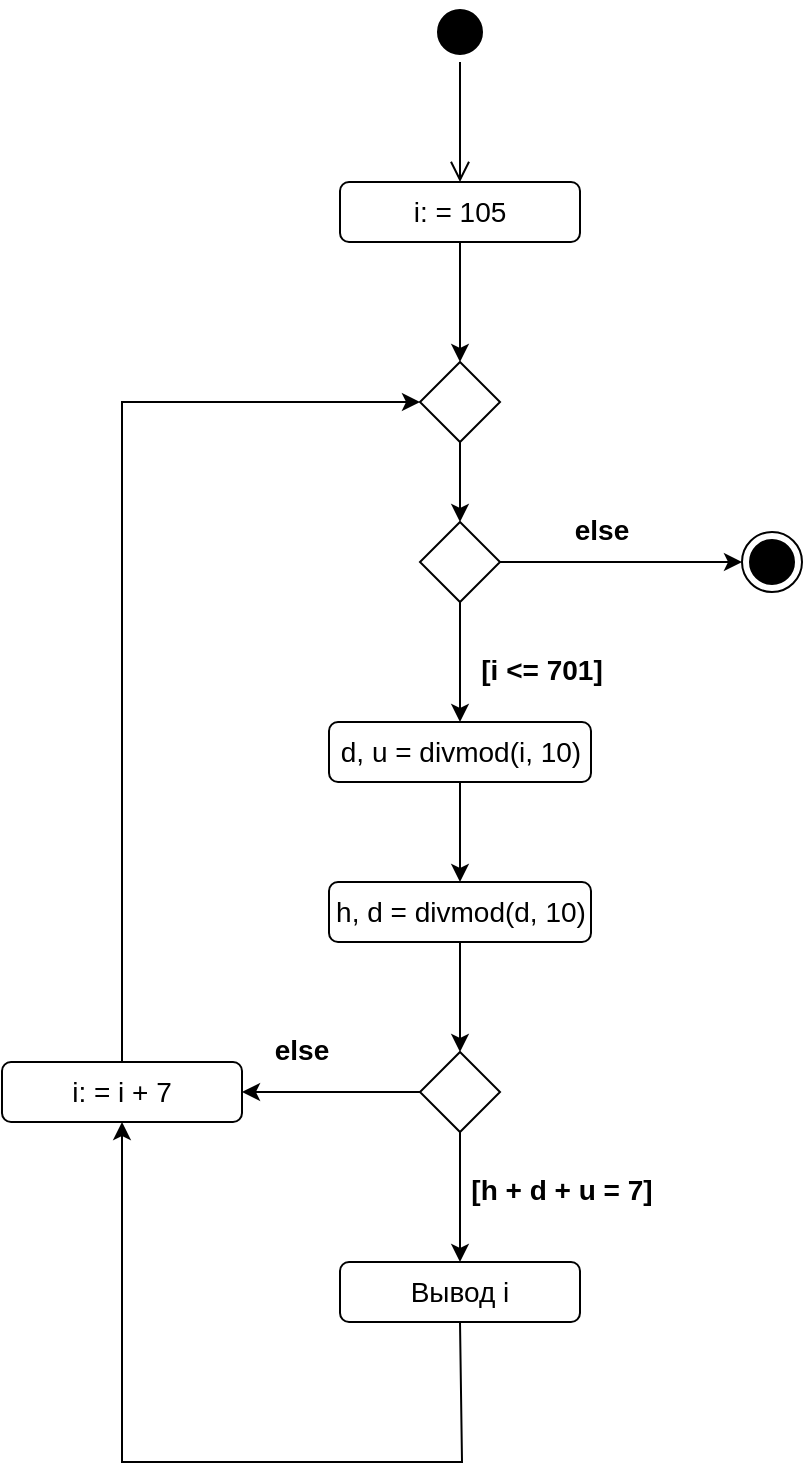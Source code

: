 <mxfile version="18.2.0" type="device"><diagram id="f2XtbTOcjlb-2VWJd7CF" name="Page-1"><mxGraphModel dx="1381" dy="795" grid="1" gridSize="10" guides="1" tooltips="1" connect="1" arrows="1" fold="1" page="1" pageScale="1" pageWidth="827" pageHeight="1169" math="0" shadow="0"><root><mxCell id="0"/><mxCell id="1" parent="0"/><mxCell id="bDP1uTRWexsLVP1pRjF8-1" value="" style="ellipse;html=1;shape=startState;fillColor=#000000;strokeColor=#000000;" parent="1" vertex="1"><mxGeometry x="384" y="20" width="30" height="30" as="geometry"/></mxCell><mxCell id="bDP1uTRWexsLVP1pRjF8-2" value="" style="edgeStyle=orthogonalEdgeStyle;html=1;verticalAlign=bottom;endArrow=open;endSize=8;strokeColor=#000000;rounded=0;entryX=0.5;entryY=0;entryDx=0;entryDy=0;" parent="1" source="bDP1uTRWexsLVP1pRjF8-1" target="bDP1uTRWexsLVP1pRjF8-4" edge="1"><mxGeometry relative="1" as="geometry"><mxPoint x="399" y="110" as="targetPoint"/></mxGeometry></mxCell><mxCell id="bDP1uTRWexsLVP1pRjF8-3" value="" style="ellipse;html=1;shape=endState;fillColor=#000000;strokeColor=#000000;" parent="1" vertex="1"><mxGeometry x="540" y="285" width="30" height="30" as="geometry"/></mxCell><mxCell id="bDP1uTRWexsLVP1pRjF8-4" value="i: = 105" style="rounded=1;whiteSpace=wrap;html=1;strokeColor=#000000;fontSize=14;" parent="1" vertex="1"><mxGeometry x="339" y="110" width="120" height="30" as="geometry"/></mxCell><mxCell id="bDP1uTRWexsLVP1pRjF8-5" value="" style="endArrow=classic;html=1;rounded=0;strokeColor=#000000;exitX=0.5;exitY=1;exitDx=0;exitDy=0;" parent="1" source="bDP1uTRWexsLVP1pRjF8-4" target="bDP1uTRWexsLVP1pRjF8-6" edge="1"><mxGeometry width="50" height="50" relative="1" as="geometry"><mxPoint x="390" y="330" as="sourcePoint"/><mxPoint x="400" y="210" as="targetPoint"/></mxGeometry></mxCell><mxCell id="bDP1uTRWexsLVP1pRjF8-6" value="" style="rhombus;whiteSpace=wrap;html=1;strokeColor=#000000;" parent="1" vertex="1"><mxGeometry x="379" y="200" width="40" height="40" as="geometry"/></mxCell><mxCell id="bDP1uTRWexsLVP1pRjF8-7" value="" style="endArrow=classic;html=1;rounded=0;strokeColor=#000000;exitX=0.5;exitY=1;exitDx=0;exitDy=0;" parent="1" source="bDP1uTRWexsLVP1pRjF8-6" target="bDP1uTRWexsLVP1pRjF8-8" edge="1"><mxGeometry width="50" height="50" relative="1" as="geometry"><mxPoint x="390" y="330" as="sourcePoint"/><mxPoint x="400" y="290" as="targetPoint"/></mxGeometry></mxCell><mxCell id="bDP1uTRWexsLVP1pRjF8-8" value="" style="rhombus;whiteSpace=wrap;html=1;strokeColor=#000000;" parent="1" vertex="1"><mxGeometry x="379" y="280" width="40" height="40" as="geometry"/></mxCell><mxCell id="bDP1uTRWexsLVP1pRjF8-10" value="" style="endArrow=classic;html=1;rounded=0;strokeColor=#000000;exitX=0.5;exitY=1;exitDx=0;exitDy=0;entryX=0.5;entryY=0;entryDx=0;entryDy=0;" parent="1" source="bDP1uTRWexsLVP1pRjF8-8" target="bDP1uTRWexsLVP1pRjF8-12" edge="1"><mxGeometry width="50" height="50" relative="1" as="geometry"><mxPoint x="390" y="430" as="sourcePoint"/><mxPoint x="400" y="390" as="targetPoint"/></mxGeometry></mxCell><mxCell id="bDP1uTRWexsLVP1pRjF8-11" value="[i &lt;= 701]" style="text;align=center;fontStyle=1;verticalAlign=middle;spacingLeft=3;spacingRight=3;strokeColor=none;rotatable=0;points=[[0,0.5],[1,0.5]];portConstraint=eastwest;fontSize=14;" parent="1" vertex="1"><mxGeometry x="400" y="340" width="80" height="26" as="geometry"/></mxCell><mxCell id="bDP1uTRWexsLVP1pRjF8-12" value="d, u = divmod(i, 10)" style="rounded=1;whiteSpace=wrap;html=1;fontSize=14;strokeColor=#000000;" parent="1" vertex="1"><mxGeometry x="333.5" y="380" width="131" height="30" as="geometry"/></mxCell><mxCell id="bDP1uTRWexsLVP1pRjF8-13" value="" style="endArrow=classic;html=1;rounded=0;fontSize=14;strokeColor=#000000;exitX=0.5;exitY=1;exitDx=0;exitDy=0;" parent="1" source="bDP1uTRWexsLVP1pRjF8-12" target="bDP1uTRWexsLVP1pRjF8-14" edge="1"><mxGeometry width="50" height="50" relative="1" as="geometry"><mxPoint x="390" y="330" as="sourcePoint"/><mxPoint x="399" y="460" as="targetPoint"/></mxGeometry></mxCell><mxCell id="bDP1uTRWexsLVP1pRjF8-14" value="h, d = divmod(d, 10)" style="rounded=1;whiteSpace=wrap;html=1;fontSize=14;strokeColor=#000000;" parent="1" vertex="1"><mxGeometry x="333.5" y="460" width="131" height="30" as="geometry"/></mxCell><mxCell id="bDP1uTRWexsLVP1pRjF8-15" value="" style="rhombus;whiteSpace=wrap;html=1;fontSize=14;strokeColor=#000000;" parent="1" vertex="1"><mxGeometry x="379" y="545" width="40" height="40" as="geometry"/></mxCell><mxCell id="bDP1uTRWexsLVP1pRjF8-16" value="" style="endArrow=classic;html=1;rounded=0;fontSize=14;strokeColor=#000000;exitX=0.5;exitY=1;exitDx=0;exitDy=0;entryX=0.5;entryY=0;entryDx=0;entryDy=0;" parent="1" source="bDP1uTRWexsLVP1pRjF8-15" target="bDP1uTRWexsLVP1pRjF8-19" edge="1"><mxGeometry width="50" height="50" relative="1" as="geometry"><mxPoint x="390" y="530" as="sourcePoint"/><mxPoint x="400" y="640" as="targetPoint"/></mxGeometry></mxCell><mxCell id="bDP1uTRWexsLVP1pRjF8-18" value="[h + d + u = 7]" style="text;align=center;fontStyle=1;verticalAlign=middle;spacingLeft=3;spacingRight=3;strokeColor=none;rotatable=0;points=[[0,0.5],[1,0.5]];portConstraint=eastwest;fontSize=14;" parent="1" vertex="1"><mxGeometry x="410" y="600" width="80" height="26" as="geometry"/></mxCell><mxCell id="bDP1uTRWexsLVP1pRjF8-19" value="Вывод i" style="rounded=1;whiteSpace=wrap;html=1;fontSize=14;strokeColor=#000000;" parent="1" vertex="1"><mxGeometry x="339" y="650" width="120" height="30" as="geometry"/></mxCell><mxCell id="bDP1uTRWexsLVP1pRjF8-20" value="" style="endArrow=classic;html=1;rounded=0;fontSize=14;strokeColor=#000000;exitX=0.5;exitY=1;exitDx=0;exitDy=0;entryX=0.5;entryY=0;entryDx=0;entryDy=0;" parent="1" source="bDP1uTRWexsLVP1pRjF8-14" target="bDP1uTRWexsLVP1pRjF8-15" edge="1"><mxGeometry width="50" height="50" relative="1" as="geometry"><mxPoint x="390" y="530" as="sourcePoint"/><mxPoint x="440" y="480" as="targetPoint"/></mxGeometry></mxCell><mxCell id="bDP1uTRWexsLVP1pRjF8-23" value="else" style="text;align=center;fontStyle=1;verticalAlign=middle;spacingLeft=3;spacingRight=3;strokeColor=none;rotatable=0;points=[[0,0.5],[1,0.5]];portConstraint=eastwest;fontSize=14;" parent="1" vertex="1"><mxGeometry x="430" y="270" width="80" height="26" as="geometry"/></mxCell><mxCell id="bDP1uTRWexsLVP1pRjF8-24" value="else" style="text;align=center;fontStyle=1;verticalAlign=middle;spacingLeft=3;spacingRight=3;strokeColor=none;rotatable=0;points=[[0,0.5],[1,0.5]];portConstraint=eastwest;fontSize=14;" parent="1" vertex="1"><mxGeometry x="280" y="530" width="80" height="26" as="geometry"/></mxCell><mxCell id="amwrZS_ABIqrgKxEyslE-1" value="&lt;font style=&quot;font-size: 14px;&quot;&gt;i: = i + 7&lt;/font&gt;" style="rounded=1;whiteSpace=wrap;html=1;" vertex="1" parent="1"><mxGeometry x="170" y="550" width="120" height="30" as="geometry"/></mxCell><mxCell id="amwrZS_ABIqrgKxEyslE-2" value="" style="endArrow=classic;html=1;rounded=0;fontSize=14;exitX=0;exitY=0.5;exitDx=0;exitDy=0;entryX=1;entryY=0.5;entryDx=0;entryDy=0;" edge="1" parent="1" source="bDP1uTRWexsLVP1pRjF8-15" target="amwrZS_ABIqrgKxEyslE-1"><mxGeometry width="50" height="50" relative="1" as="geometry"><mxPoint x="390" y="530" as="sourcePoint"/><mxPoint x="440" y="480" as="targetPoint"/></mxGeometry></mxCell><mxCell id="amwrZS_ABIqrgKxEyslE-3" value="" style="endArrow=classic;html=1;rounded=0;fontSize=14;exitX=0.5;exitY=1;exitDx=0;exitDy=0;entryX=0.5;entryY=1;entryDx=0;entryDy=0;" edge="1" parent="1" source="bDP1uTRWexsLVP1pRjF8-19" target="amwrZS_ABIqrgKxEyslE-1"><mxGeometry width="50" height="50" relative="1" as="geometry"><mxPoint x="390" y="530" as="sourcePoint"/><mxPoint x="440" y="480" as="targetPoint"/><Array as="points"><mxPoint x="400" y="750"/><mxPoint x="230" y="750"/></Array></mxGeometry></mxCell><mxCell id="amwrZS_ABIqrgKxEyslE-4" value="" style="endArrow=classic;html=1;rounded=0;fontSize=14;exitX=0.5;exitY=0;exitDx=0;exitDy=0;entryX=0;entryY=0.5;entryDx=0;entryDy=0;" edge="1" parent="1" source="amwrZS_ABIqrgKxEyslE-1" target="bDP1uTRWexsLVP1pRjF8-6"><mxGeometry width="50" height="50" relative="1" as="geometry"><mxPoint x="390" y="330" as="sourcePoint"/><mxPoint x="440" y="280" as="targetPoint"/><Array as="points"><mxPoint x="230" y="220"/></Array></mxGeometry></mxCell><mxCell id="amwrZS_ABIqrgKxEyslE-5" value="" style="endArrow=classic;html=1;rounded=0;fontSize=14;exitX=1;exitY=0.5;exitDx=0;exitDy=0;entryX=0;entryY=0.5;entryDx=0;entryDy=0;" edge="1" parent="1" source="bDP1uTRWexsLVP1pRjF8-8" target="bDP1uTRWexsLVP1pRjF8-3"><mxGeometry width="50" height="50" relative="1" as="geometry"><mxPoint x="390" y="530" as="sourcePoint"/><mxPoint x="440" y="480" as="targetPoint"/></mxGeometry></mxCell></root></mxGraphModel></diagram></mxfile>